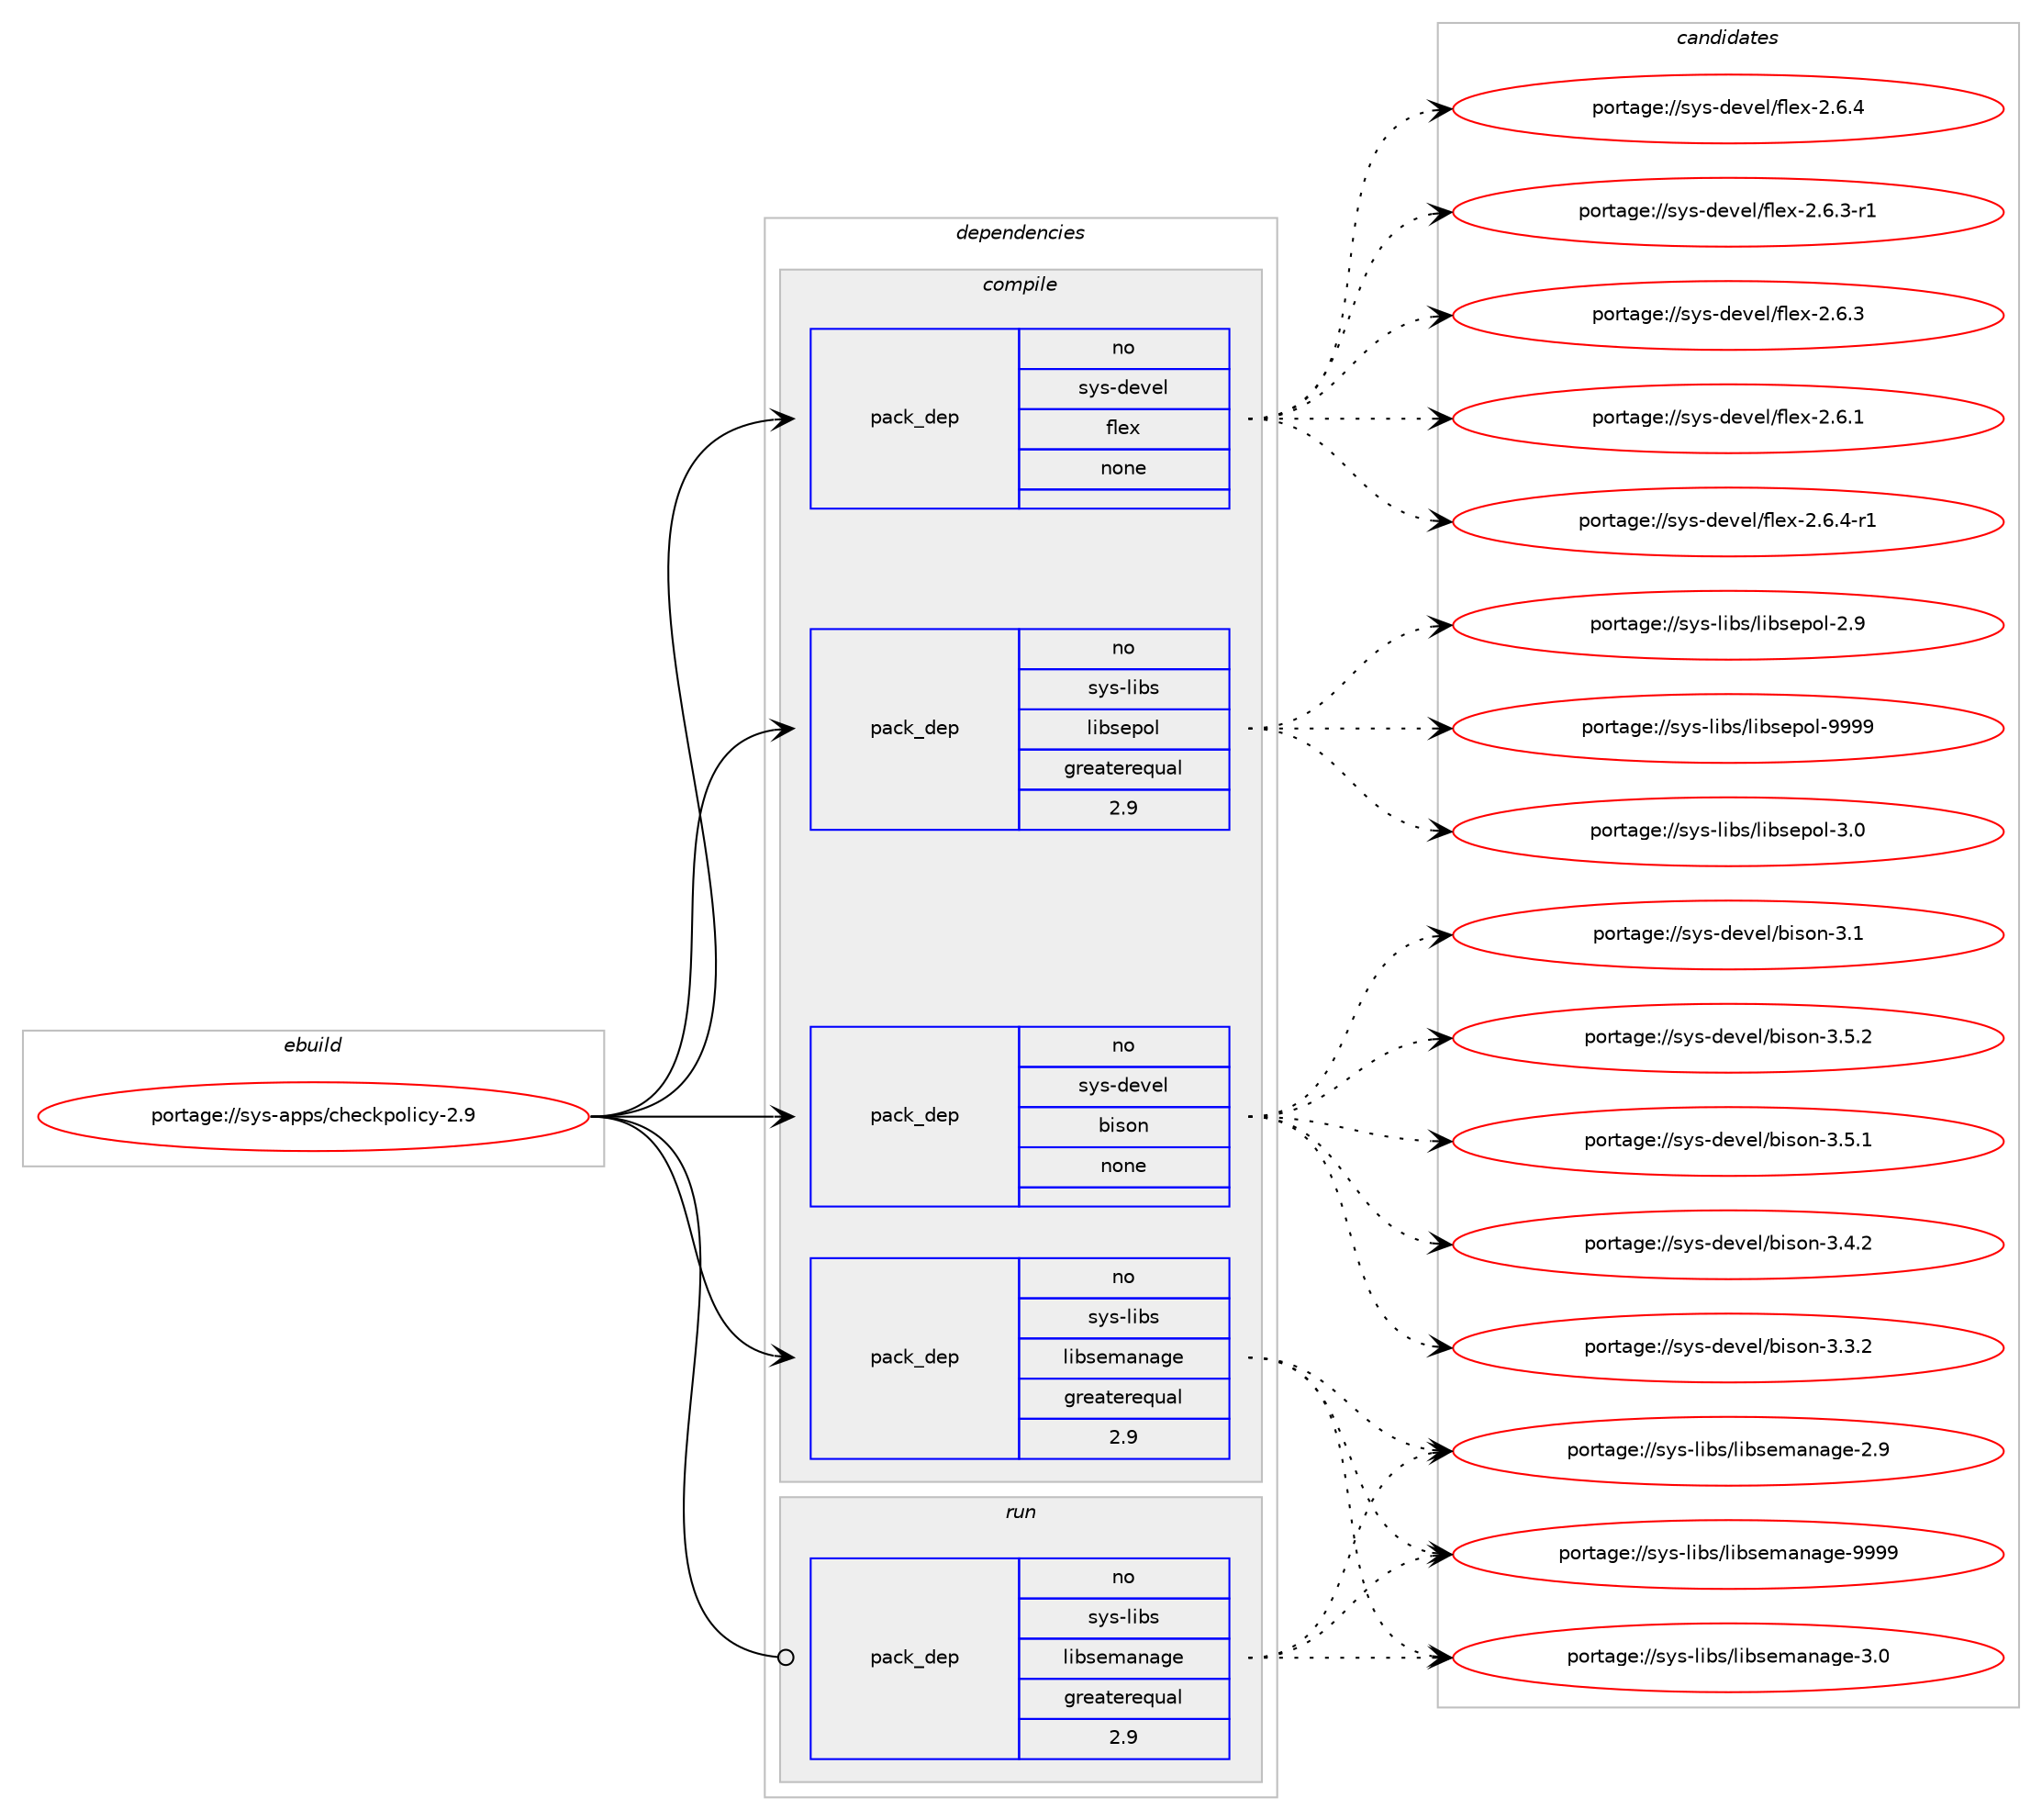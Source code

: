 digraph prolog {

# *************
# Graph options
# *************

newrank=true;
concentrate=true;
compound=true;
graph [rankdir=LR,fontname=Helvetica,fontsize=10,ranksep=1.5];#, ranksep=2.5, nodesep=0.2];
edge  [arrowhead=vee];
node  [fontname=Helvetica,fontsize=10];

# **********
# The ebuild
# **********

subgraph cluster_leftcol {
color=gray;
rank=same;
label=<<i>ebuild</i>>;
id [label="portage://sys-apps/checkpolicy-2.9", color=red, width=4, href="../sys-apps/checkpolicy-2.9.svg"];
}

# ****************
# The dependencies
# ****************

subgraph cluster_midcol {
color=gray;
label=<<i>dependencies</i>>;
subgraph cluster_compile {
fillcolor="#eeeeee";
style=filled;
label=<<i>compile</i>>;
subgraph pack31626 {
dependency41467 [label=<<TABLE BORDER="0" CELLBORDER="1" CELLSPACING="0" CELLPADDING="4" WIDTH="220"><TR><TD ROWSPAN="6" CELLPADDING="30">pack_dep</TD></TR><TR><TD WIDTH="110">no</TD></TR><TR><TD>sys-devel</TD></TR><TR><TD>bison</TD></TR><TR><TD>none</TD></TR><TR><TD></TD></TR></TABLE>>, shape=none, color=blue];
}
id:e -> dependency41467:w [weight=20,style="solid",arrowhead="vee"];
subgraph pack31627 {
dependency41468 [label=<<TABLE BORDER="0" CELLBORDER="1" CELLSPACING="0" CELLPADDING="4" WIDTH="220"><TR><TD ROWSPAN="6" CELLPADDING="30">pack_dep</TD></TR><TR><TD WIDTH="110">no</TD></TR><TR><TD>sys-devel</TD></TR><TR><TD>flex</TD></TR><TR><TD>none</TD></TR><TR><TD></TD></TR></TABLE>>, shape=none, color=blue];
}
id:e -> dependency41468:w [weight=20,style="solid",arrowhead="vee"];
subgraph pack31628 {
dependency41469 [label=<<TABLE BORDER="0" CELLBORDER="1" CELLSPACING="0" CELLPADDING="4" WIDTH="220"><TR><TD ROWSPAN="6" CELLPADDING="30">pack_dep</TD></TR><TR><TD WIDTH="110">no</TD></TR><TR><TD>sys-libs</TD></TR><TR><TD>libsemanage</TD></TR><TR><TD>greaterequal</TD></TR><TR><TD>2.9</TD></TR></TABLE>>, shape=none, color=blue];
}
id:e -> dependency41469:w [weight=20,style="solid",arrowhead="vee"];
subgraph pack31629 {
dependency41470 [label=<<TABLE BORDER="0" CELLBORDER="1" CELLSPACING="0" CELLPADDING="4" WIDTH="220"><TR><TD ROWSPAN="6" CELLPADDING="30">pack_dep</TD></TR><TR><TD WIDTH="110">no</TD></TR><TR><TD>sys-libs</TD></TR><TR><TD>libsepol</TD></TR><TR><TD>greaterequal</TD></TR><TR><TD>2.9</TD></TR></TABLE>>, shape=none, color=blue];
}
id:e -> dependency41470:w [weight=20,style="solid",arrowhead="vee"];
}
subgraph cluster_compileandrun {
fillcolor="#eeeeee";
style=filled;
label=<<i>compile and run</i>>;
}
subgraph cluster_run {
fillcolor="#eeeeee";
style=filled;
label=<<i>run</i>>;
subgraph pack31630 {
dependency41471 [label=<<TABLE BORDER="0" CELLBORDER="1" CELLSPACING="0" CELLPADDING="4" WIDTH="220"><TR><TD ROWSPAN="6" CELLPADDING="30">pack_dep</TD></TR><TR><TD WIDTH="110">no</TD></TR><TR><TD>sys-libs</TD></TR><TR><TD>libsemanage</TD></TR><TR><TD>greaterequal</TD></TR><TR><TD>2.9</TD></TR></TABLE>>, shape=none, color=blue];
}
id:e -> dependency41471:w [weight=20,style="solid",arrowhead="odot"];
}
}

# **************
# The candidates
# **************

subgraph cluster_choices {
rank=same;
color=gray;
label=<<i>candidates</i>>;

subgraph choice31626 {
color=black;
nodesep=1;
choice115121115451001011181011084798105115111110455146534650 [label="portage://sys-devel/bison-3.5.2", color=red, width=4,href="../sys-devel/bison-3.5.2.svg"];
choice115121115451001011181011084798105115111110455146534649 [label="portage://sys-devel/bison-3.5.1", color=red, width=4,href="../sys-devel/bison-3.5.1.svg"];
choice115121115451001011181011084798105115111110455146524650 [label="portage://sys-devel/bison-3.4.2", color=red, width=4,href="../sys-devel/bison-3.4.2.svg"];
choice115121115451001011181011084798105115111110455146514650 [label="portage://sys-devel/bison-3.3.2", color=red, width=4,href="../sys-devel/bison-3.3.2.svg"];
choice11512111545100101118101108479810511511111045514649 [label="portage://sys-devel/bison-3.1", color=red, width=4,href="../sys-devel/bison-3.1.svg"];
dependency41467:e -> choice115121115451001011181011084798105115111110455146534650:w [style=dotted,weight="100"];
dependency41467:e -> choice115121115451001011181011084798105115111110455146534649:w [style=dotted,weight="100"];
dependency41467:e -> choice115121115451001011181011084798105115111110455146524650:w [style=dotted,weight="100"];
dependency41467:e -> choice115121115451001011181011084798105115111110455146514650:w [style=dotted,weight="100"];
dependency41467:e -> choice11512111545100101118101108479810511511111045514649:w [style=dotted,weight="100"];
}
subgraph choice31627 {
color=black;
nodesep=1;
choice11512111545100101118101108471021081011204550465446524511449 [label="portage://sys-devel/flex-2.6.4-r1", color=red, width=4,href="../sys-devel/flex-2.6.4-r1.svg"];
choice1151211154510010111810110847102108101120455046544652 [label="portage://sys-devel/flex-2.6.4", color=red, width=4,href="../sys-devel/flex-2.6.4.svg"];
choice11512111545100101118101108471021081011204550465446514511449 [label="portage://sys-devel/flex-2.6.3-r1", color=red, width=4,href="../sys-devel/flex-2.6.3-r1.svg"];
choice1151211154510010111810110847102108101120455046544651 [label="portage://sys-devel/flex-2.6.3", color=red, width=4,href="../sys-devel/flex-2.6.3.svg"];
choice1151211154510010111810110847102108101120455046544649 [label="portage://sys-devel/flex-2.6.1", color=red, width=4,href="../sys-devel/flex-2.6.1.svg"];
dependency41468:e -> choice11512111545100101118101108471021081011204550465446524511449:w [style=dotted,weight="100"];
dependency41468:e -> choice1151211154510010111810110847102108101120455046544652:w [style=dotted,weight="100"];
dependency41468:e -> choice11512111545100101118101108471021081011204550465446514511449:w [style=dotted,weight="100"];
dependency41468:e -> choice1151211154510010111810110847102108101120455046544651:w [style=dotted,weight="100"];
dependency41468:e -> choice1151211154510010111810110847102108101120455046544649:w [style=dotted,weight="100"];
}
subgraph choice31628 {
color=black;
nodesep=1;
choice1151211154510810598115471081059811510110997110971031014557575757 [label="portage://sys-libs/libsemanage-9999", color=red, width=4,href="../sys-libs/libsemanage-9999.svg"];
choice11512111545108105981154710810598115101109971109710310145514648 [label="portage://sys-libs/libsemanage-3.0", color=red, width=4,href="../sys-libs/libsemanage-3.0.svg"];
choice11512111545108105981154710810598115101109971109710310145504657 [label="portage://sys-libs/libsemanage-2.9", color=red, width=4,href="../sys-libs/libsemanage-2.9.svg"];
dependency41469:e -> choice1151211154510810598115471081059811510110997110971031014557575757:w [style=dotted,weight="100"];
dependency41469:e -> choice11512111545108105981154710810598115101109971109710310145514648:w [style=dotted,weight="100"];
dependency41469:e -> choice11512111545108105981154710810598115101109971109710310145504657:w [style=dotted,weight="100"];
}
subgraph choice31629 {
color=black;
nodesep=1;
choice115121115451081059811547108105981151011121111084557575757 [label="portage://sys-libs/libsepol-9999", color=red, width=4,href="../sys-libs/libsepol-9999.svg"];
choice1151211154510810598115471081059811510111211110845514648 [label="portage://sys-libs/libsepol-3.0", color=red, width=4,href="../sys-libs/libsepol-3.0.svg"];
choice1151211154510810598115471081059811510111211110845504657 [label="portage://sys-libs/libsepol-2.9", color=red, width=4,href="../sys-libs/libsepol-2.9.svg"];
dependency41470:e -> choice115121115451081059811547108105981151011121111084557575757:w [style=dotted,weight="100"];
dependency41470:e -> choice1151211154510810598115471081059811510111211110845514648:w [style=dotted,weight="100"];
dependency41470:e -> choice1151211154510810598115471081059811510111211110845504657:w [style=dotted,weight="100"];
}
subgraph choice31630 {
color=black;
nodesep=1;
choice1151211154510810598115471081059811510110997110971031014557575757 [label="portage://sys-libs/libsemanage-9999", color=red, width=4,href="../sys-libs/libsemanage-9999.svg"];
choice11512111545108105981154710810598115101109971109710310145514648 [label="portage://sys-libs/libsemanage-3.0", color=red, width=4,href="../sys-libs/libsemanage-3.0.svg"];
choice11512111545108105981154710810598115101109971109710310145504657 [label="portage://sys-libs/libsemanage-2.9", color=red, width=4,href="../sys-libs/libsemanage-2.9.svg"];
dependency41471:e -> choice1151211154510810598115471081059811510110997110971031014557575757:w [style=dotted,weight="100"];
dependency41471:e -> choice11512111545108105981154710810598115101109971109710310145514648:w [style=dotted,weight="100"];
dependency41471:e -> choice11512111545108105981154710810598115101109971109710310145504657:w [style=dotted,weight="100"];
}
}

}
